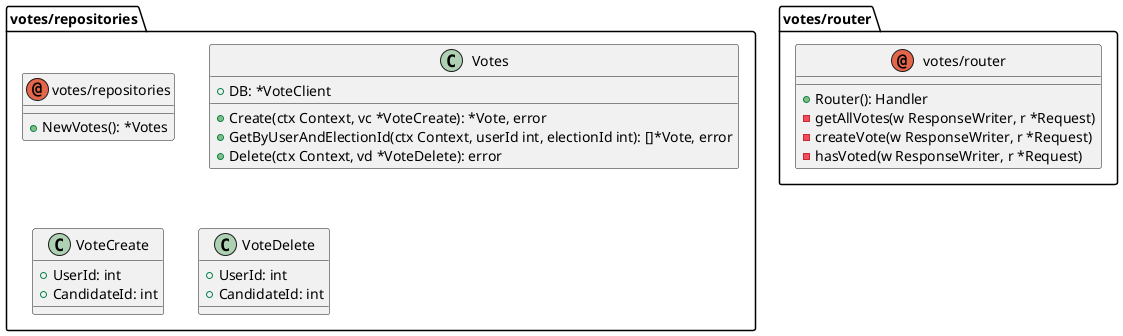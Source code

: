 @startuml
top to bottom direction

package votes/repositories{
    annotation votes/repositories {
        +NewVotes(): *Votes
    }

    class Votes {
        +DB: *VoteClient
        +Create(ctx Context, vc *VoteCreate): *Vote, error
        +GetByUserAndElectionId(ctx Context, userId int, electionId int): []*Vote, error
        +Delete(ctx Context, vd *VoteDelete): error
    }

    class VoteCreate {
        +UserId: int
        +CandidateId: int
    }

    class VoteDelete {
        +UserId: int
        +CandidateId: int
    }
}

package votes/router{
    annotation votes/router {
        +Router(): Handler
        -getAllVotes(w ResponseWriter, r *Request)
        -createVote(w ResponseWriter, r *Request)
        -hasVoted(w ResponseWriter, r *Request)
    }
}


@enduml
